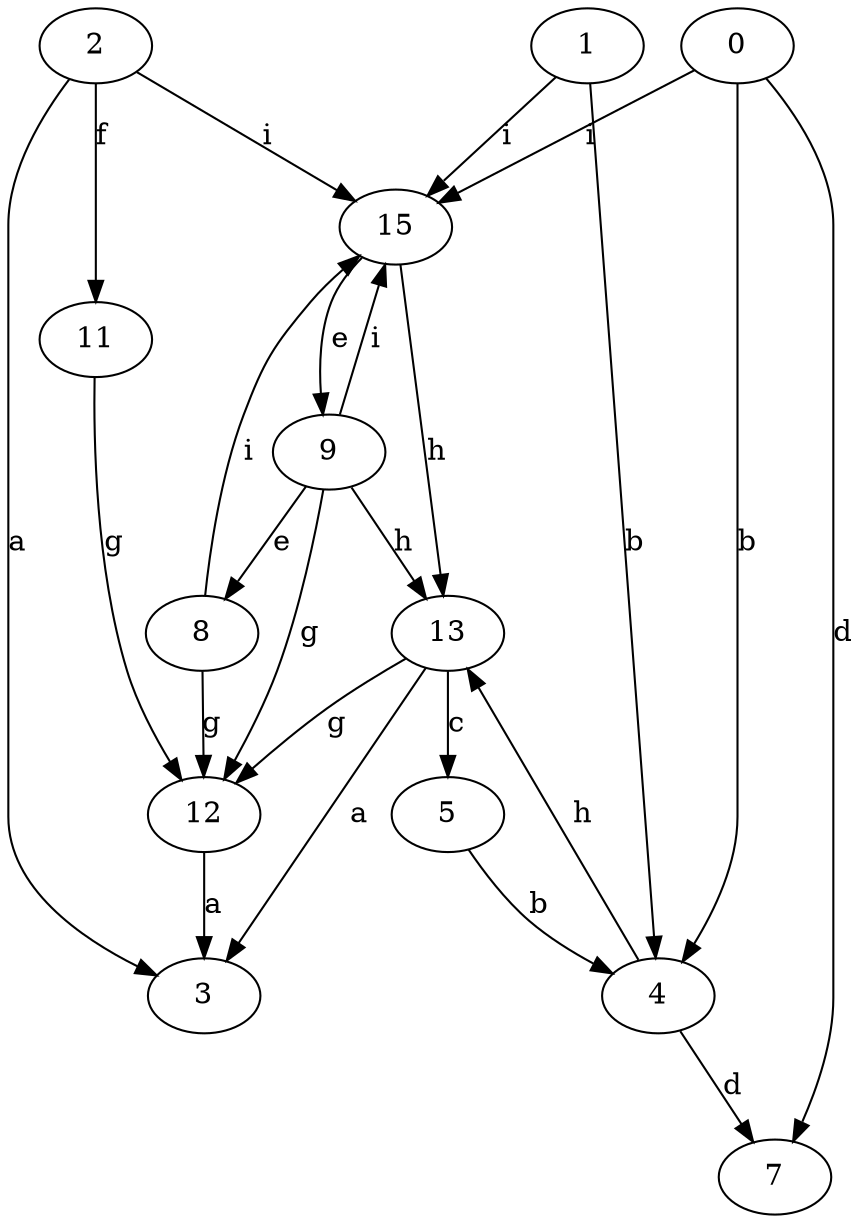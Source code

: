 strict digraph  {
2;
3;
4;
5;
7;
0;
8;
9;
11;
12;
1;
13;
15;
2 -> 3  [label=a];
2 -> 11  [label=f];
2 -> 15  [label=i];
4 -> 7  [label=d];
4 -> 13  [label=h];
5 -> 4  [label=b];
0 -> 4  [label=b];
0 -> 7  [label=d];
0 -> 15  [label=i];
8 -> 12  [label=g];
8 -> 15  [label=i];
9 -> 8  [label=e];
9 -> 12  [label=g];
9 -> 13  [label=h];
9 -> 15  [label=i];
11 -> 12  [label=g];
12 -> 3  [label=a];
1 -> 4  [label=b];
1 -> 15  [label=i];
13 -> 3  [label=a];
13 -> 5  [label=c];
13 -> 12  [label=g];
15 -> 9  [label=e];
15 -> 13  [label=h];
}

